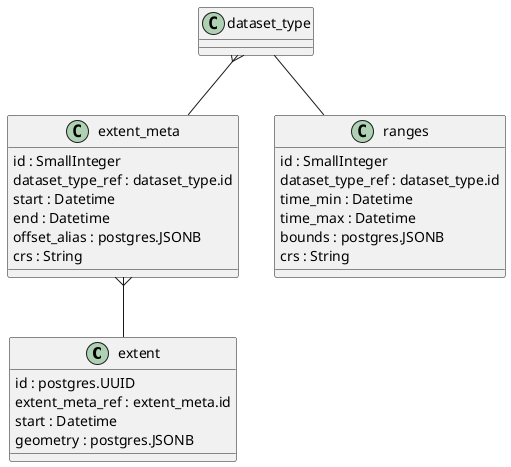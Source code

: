 @startuml
class extent {
    id : postgres.UUID
    extent_meta_ref : extent_meta.id
    start : Datetime
    geometry : postgres.JSONB
}
class extent_meta {
    id : SmallInteger
    dataset_type_ref : dataset_type.id
    start : Datetime
    end : Datetime
    offset_alias : postgres.JSONB
    crs : String
}
class ranges {
    id : SmallInteger
    dataset_type_ref : dataset_type.id
    time_min : Datetime
    time_max : Datetime
    bounds : postgres.JSONB
    crs : String
}
class dataset_type

dataset_type }-- extent_meta
dataset_type -- ranges
extent_meta }-- extent
@enduml